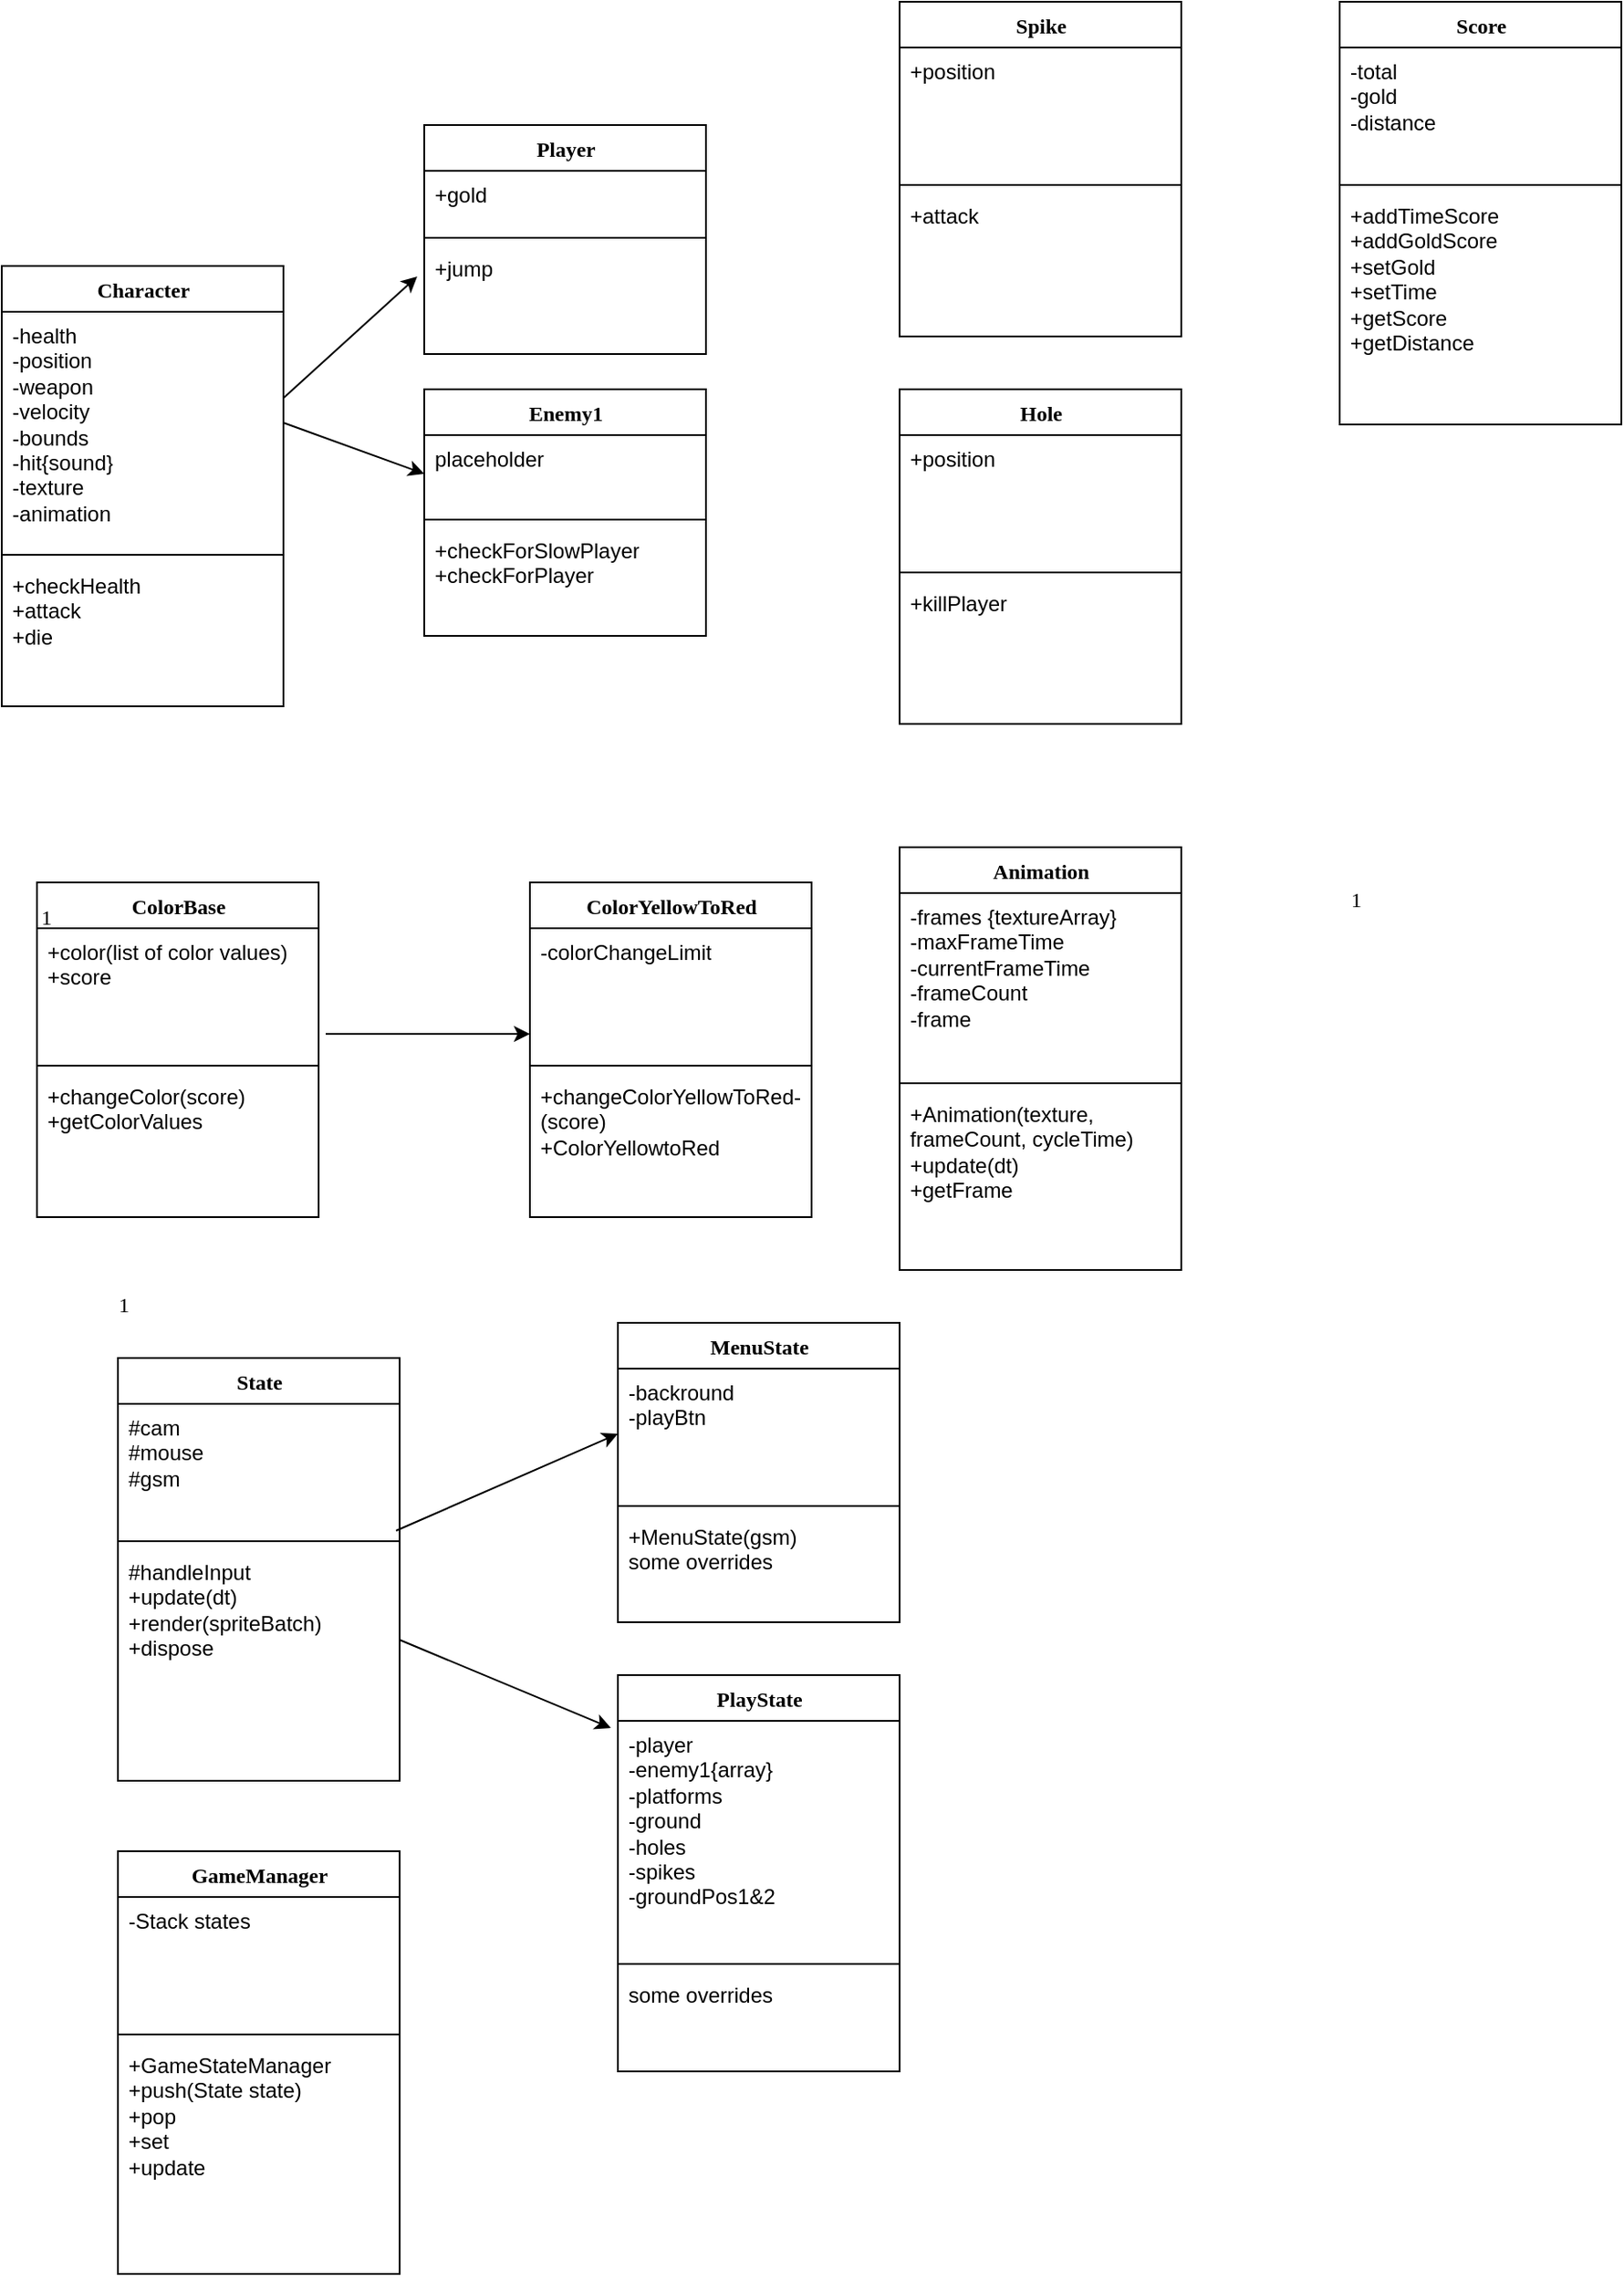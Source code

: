 <mxfile version="12.9.3" type="github"><diagram name="Page-1" id="6133507b-19e7-1e82-6fc7-422aa6c4b21f"><mxGraphModel dx="1342" dy="1715" grid="1" gridSize="10" guides="1" tooltips="1" connect="1" arrows="1" fold="1" page="1" pageScale="1" pageWidth="1100" pageHeight="850" background="#ffffff" math="0" shadow="0"><root><mxCell id="0"/><mxCell id="1" parent="0"/><mxCell id="O8CG_BzLKt932pj2uWMT-12" value="1" style="text;html=1;resizable=0;points=[];align=center;verticalAlign=middle;labelBackgroundColor=#ffffff;fontSize=12;fontFamily=Verdana" parent="1" vertex="1" connectable="0"><mxGeometry x="376" y="-416" as="geometry"><mxPoint x="-15" y="-19" as="offset"/></mxGeometry></mxCell><mxCell id="O8CG_BzLKt932pj2uWMT-23" value="1" style="text;html=1;resizable=0;points=[];align=center;verticalAlign=middle;labelBackgroundColor=#ffffff;fontSize=12;fontFamily=Verdana" parent="1" vertex="1" connectable="0"><mxGeometry x="110" y="-61" as="geometry"><mxPoint x="-15" y="-19" as="offset"/></mxGeometry></mxCell><mxCell id="O8CG_BzLKt932pj2uWMT-28" value="" style="endArrow=classic;html=1;entryX=0;entryY=0.811;entryDx=0;entryDy=0;entryPerimeter=0;" parent="1" target="O8CG_BzLKt932pj2uWMT-31" edge="1"><mxGeometry width="50" height="50" relative="1" as="geometry"><mxPoint x="254" y="-14" as="sourcePoint"/><mxPoint x="400" y="-4" as="targetPoint"/></mxGeometry></mxCell><mxCell id="O8CG_BzLKt932pj2uWMT-29" value="1" style="text;html=1;resizable=0;points=[];align=center;verticalAlign=middle;labelBackgroundColor=#ffffff;fontSize=12;fontFamily=Verdana" parent="1" vertex="1" connectable="0"><mxGeometry x="430" y="-51" as="geometry"><mxPoint x="-15" y="-19" as="offset"/></mxGeometry></mxCell><mxCell id="O8CG_BzLKt932pj2uWMT-34" value="1" style="text;html=1;resizable=0;points=[];align=center;verticalAlign=middle;labelBackgroundColor=#ffffff;fontSize=12;fontFamily=Verdana" parent="1" vertex="1" connectable="0"><mxGeometry x="654" y="-71" as="geometry"><mxPoint x="-15" y="-19" as="offset"/></mxGeometry></mxCell><mxCell id="O8CG_BzLKt932pj2uWMT-39" value="1" style="text;html=1;resizable=0;points=[];align=center;verticalAlign=middle;labelBackgroundColor=#ffffff;fontSize=12;fontFamily=Verdana" parent="1" vertex="1" connectable="0"><mxGeometry x="854" y="-71" as="geometry"><mxPoint x="-15" y="-19" as="offset"/></mxGeometry></mxCell><mxCell id="O8CG_BzLKt932pj2uWMT-44" value="1" style="text;html=1;resizable=0;points=[];align=center;verticalAlign=middle;labelBackgroundColor=#ffffff;fontSize=12;fontFamily=Verdana" parent="1" vertex="1" connectable="0"><mxGeometry x="154" y="159" as="geometry"><mxPoint x="-15" y="-19" as="offset"/></mxGeometry></mxCell><mxCell id="O8CG_BzLKt932pj2uWMT-8" value="Player" style="swimlane;html=1;fontStyle=1;align=center;verticalAlign=top;childLayout=stackLayout;horizontal=1;startSize=26;horizontalStack=0;resizeParent=1;resizeLast=0;collapsible=1;marginBottom=0;swimlaneFillColor=#ffffff;rounded=0;shadow=0;comic=0;labelBackgroundColor=none;strokeWidth=1;fillColor=none;fontFamily=Verdana;fontSize=12" parent="1" vertex="1"><mxGeometry x="310" y="-530" width="160" height="130" as="geometry"/></mxCell><mxCell id="O8CG_BzLKt932pj2uWMT-9" value="+gold" style="text;html=1;strokeColor=none;fillColor=none;align=left;verticalAlign=top;spacingLeft=4;spacingRight=4;whiteSpace=wrap;overflow=hidden;rotatable=0;points=[[0,0.5],[1,0.5]];portConstraint=eastwest;" parent="O8CG_BzLKt932pj2uWMT-8" vertex="1"><mxGeometry y="26" width="160" height="34" as="geometry"/></mxCell><mxCell id="O8CG_BzLKt932pj2uWMT-10" value="" style="line;html=1;strokeWidth=1;fillColor=none;align=left;verticalAlign=middle;spacingTop=-1;spacingLeft=3;spacingRight=3;rotatable=0;labelPosition=right;points=[];portConstraint=eastwest;" parent="O8CG_BzLKt932pj2uWMT-8" vertex="1"><mxGeometry y="60" width="160" height="8" as="geometry"/></mxCell><mxCell id="O8CG_BzLKt932pj2uWMT-11" value="+jump" style="text;html=1;strokeColor=none;fillColor=none;align=left;verticalAlign=top;spacingLeft=4;spacingRight=4;whiteSpace=wrap;overflow=hidden;rotatable=0;points=[[0,0.5],[1,0.5]];portConstraint=eastwest;" parent="O8CG_BzLKt932pj2uWMT-8" vertex="1"><mxGeometry y="68" width="160" height="62" as="geometry"/></mxCell><mxCell id="O8CG_BzLKt932pj2uWMT-3" value="Enemy1" style="swimlane;html=1;fontStyle=1;align=center;verticalAlign=top;childLayout=stackLayout;horizontal=1;startSize=26;horizontalStack=0;resizeParent=1;resizeLast=0;collapsible=1;marginBottom=0;swimlaneFillColor=#ffffff;rounded=0;shadow=0;comic=0;labelBackgroundColor=none;strokeWidth=1;fillColor=none;fontFamily=Verdana;fontSize=12" parent="1" vertex="1"><mxGeometry x="310" y="-380" width="160" height="140" as="geometry"/></mxCell><mxCell id="O8CG_BzLKt932pj2uWMT-5" value="placeholder" style="text;html=1;strokeColor=none;fillColor=none;align=left;verticalAlign=top;spacingLeft=4;spacingRight=4;whiteSpace=wrap;overflow=hidden;rotatable=0;points=[[0,0.5],[1,0.5]];portConstraint=eastwest;" parent="O8CG_BzLKt932pj2uWMT-3" vertex="1"><mxGeometry y="26" width="160" height="44" as="geometry"/></mxCell><mxCell id="O8CG_BzLKt932pj2uWMT-6" value="" style="line;html=1;strokeWidth=1;fillColor=none;align=left;verticalAlign=middle;spacingTop=-1;spacingLeft=3;spacingRight=3;rotatable=0;labelPosition=right;points=[];portConstraint=eastwest;" parent="O8CG_BzLKt932pj2uWMT-3" vertex="1"><mxGeometry y="70" width="160" height="8" as="geometry"/></mxCell><mxCell id="O8CG_BzLKt932pj2uWMT-7" value="+checkForSlowPlayer&lt;br&gt;+checkForPlayer" style="text;html=1;strokeColor=none;fillColor=none;align=left;verticalAlign=top;spacingLeft=4;spacingRight=4;whiteSpace=wrap;overflow=hidden;rotatable=0;points=[[0,0.5],[1,0.5]];portConstraint=eastwest;" parent="O8CG_BzLKt932pj2uWMT-3" vertex="1"><mxGeometry y="78" width="160" height="62" as="geometry"/></mxCell><mxCell id="O8CG_BzLKt932pj2uWMT-14" value="Spike" style="swimlane;html=1;fontStyle=1;align=center;verticalAlign=top;childLayout=stackLayout;horizontal=1;startSize=26;horizontalStack=0;resizeParent=1;resizeLast=0;collapsible=1;marginBottom=0;swimlaneFillColor=#ffffff;rounded=0;shadow=0;comic=0;labelBackgroundColor=none;strokeWidth=1;fillColor=none;fontFamily=Verdana;fontSize=12" parent="1" vertex="1"><mxGeometry x="580" y="-600" width="160" height="190" as="geometry"/></mxCell><mxCell id="O8CG_BzLKt932pj2uWMT-15" value="+position" style="text;html=1;strokeColor=none;fillColor=none;align=left;verticalAlign=top;spacingLeft=4;spacingRight=4;whiteSpace=wrap;overflow=hidden;rotatable=0;points=[[0,0.5],[1,0.5]];portConstraint=eastwest;" parent="O8CG_BzLKt932pj2uWMT-14" vertex="1"><mxGeometry y="26" width="160" height="74" as="geometry"/></mxCell><mxCell id="O8CG_BzLKt932pj2uWMT-16" value="" style="line;html=1;strokeWidth=1;fillColor=none;align=left;verticalAlign=middle;spacingTop=-1;spacingLeft=3;spacingRight=3;rotatable=0;labelPosition=right;points=[];portConstraint=eastwest;" parent="O8CG_BzLKt932pj2uWMT-14" vertex="1"><mxGeometry y="100" width="160" height="8" as="geometry"/></mxCell><mxCell id="O8CG_BzLKt932pj2uWMT-17" value="+attack" style="text;html=1;strokeColor=none;fillColor=none;align=left;verticalAlign=top;spacingLeft=4;spacingRight=4;whiteSpace=wrap;overflow=hidden;rotatable=0;points=[[0,0.5],[1,0.5]];portConstraint=eastwest;" parent="O8CG_BzLKt932pj2uWMT-14" vertex="1"><mxGeometry y="108" width="160" height="82" as="geometry"/></mxCell><mxCell id="O8CG_BzLKt932pj2uWMT-35" value="Score" style="swimlane;html=1;fontStyle=1;align=center;verticalAlign=top;childLayout=stackLayout;horizontal=1;startSize=26;horizontalStack=0;resizeParent=1;resizeLast=0;collapsible=1;marginBottom=0;swimlaneFillColor=#ffffff;rounded=0;shadow=0;comic=0;labelBackgroundColor=none;strokeWidth=1;fillColor=none;fontFamily=Verdana;fontSize=12" parent="1" vertex="1"><mxGeometry x="830" y="-600" width="160" height="240" as="geometry"/></mxCell><mxCell id="O8CG_BzLKt932pj2uWMT-36" value="-total&lt;br&gt;-gold&lt;br&gt;-distance" style="text;html=1;strokeColor=none;fillColor=none;align=left;verticalAlign=top;spacingLeft=4;spacingRight=4;whiteSpace=wrap;overflow=hidden;rotatable=0;points=[[0,0.5],[1,0.5]];portConstraint=eastwest;" parent="O8CG_BzLKt932pj2uWMT-35" vertex="1"><mxGeometry y="26" width="160" height="74" as="geometry"/></mxCell><mxCell id="O8CG_BzLKt932pj2uWMT-37" value="" style="line;html=1;strokeWidth=1;fillColor=none;align=left;verticalAlign=middle;spacingTop=-1;spacingLeft=3;spacingRight=3;rotatable=0;labelPosition=right;points=[];portConstraint=eastwest;" parent="O8CG_BzLKt932pj2uWMT-35" vertex="1"><mxGeometry y="100" width="160" height="8" as="geometry"/></mxCell><mxCell id="O8CG_BzLKt932pj2uWMT-38" value="+addTimeScore&lt;br&gt;+addGoldScore&lt;br&gt;+setGold&lt;br&gt;+setTime&lt;br&gt;+getScore&lt;br&gt;+getDistance&lt;br&gt;&lt;br&gt;" style="text;html=1;strokeColor=none;fillColor=none;align=left;verticalAlign=top;spacingLeft=4;spacingRight=4;whiteSpace=wrap;overflow=hidden;rotatable=0;points=[[0,0.5],[1,0.5]];portConstraint=eastwest;" parent="O8CG_BzLKt932pj2uWMT-35" vertex="1"><mxGeometry y="108" width="160" height="132" as="geometry"/></mxCell><mxCell id="O8CG_BzLKt932pj2uWMT-50" value="1" style="text;html=1;resizable=0;points=[];align=center;verticalAlign=middle;labelBackgroundColor=#ffffff;fontSize=12;fontFamily=Verdana" parent="1" vertex="1" connectable="0"><mxGeometry x="444" y="199" as="geometry"><mxPoint x="-15" y="-19" as="offset"/></mxGeometry></mxCell><mxCell id="O8CG_BzLKt932pj2uWMT-75" value="1" style="text;html=1;resizable=0;points=[];align=center;verticalAlign=middle;labelBackgroundColor=#ffffff;fontSize=12;fontFamily=Verdana" parent="1" vertex="1" connectable="0"><mxGeometry x="136" y="-336" as="geometry"><mxPoint x="-15" y="-19" as="offset"/></mxGeometry></mxCell><mxCell id="O8CG_BzLKt932pj2uWMT-76" value="Character" style="swimlane;html=1;fontStyle=1;align=center;verticalAlign=top;childLayout=stackLayout;horizontal=1;startSize=26;horizontalStack=0;resizeParent=1;resizeLast=0;collapsible=1;marginBottom=0;swimlaneFillColor=#ffffff;rounded=0;shadow=0;comic=0;labelBackgroundColor=none;strokeWidth=1;fillColor=none;fontFamily=Verdana;fontSize=12" parent="1" vertex="1"><mxGeometry x="70" y="-450" width="160" height="250" as="geometry"/></mxCell><mxCell id="O8CG_BzLKt932pj2uWMT-77" value="-health&lt;br&gt;-position&lt;br&gt;-weapon&lt;br&gt;-velocity&lt;br&gt;-bounds&lt;br&gt;-hit{sound}&lt;br&gt;-texture&lt;br&gt;-animation" style="text;html=1;strokeColor=none;fillColor=none;align=left;verticalAlign=top;spacingLeft=4;spacingRight=4;whiteSpace=wrap;overflow=hidden;rotatable=0;points=[[0,0.5],[1,0.5]];portConstraint=eastwest;" parent="O8CG_BzLKt932pj2uWMT-76" vertex="1"><mxGeometry y="26" width="160" height="134" as="geometry"/></mxCell><mxCell id="O8CG_BzLKt932pj2uWMT-78" value="" style="line;html=1;strokeWidth=1;fillColor=none;align=left;verticalAlign=middle;spacingTop=-1;spacingLeft=3;spacingRight=3;rotatable=0;labelPosition=right;points=[];portConstraint=eastwest;" parent="O8CG_BzLKt932pj2uWMT-76" vertex="1"><mxGeometry y="160" width="160" height="8" as="geometry"/></mxCell><mxCell id="O8CG_BzLKt932pj2uWMT-79" value="+checkHealth&lt;br&gt;+attack&lt;br&gt;+die" style="text;html=1;strokeColor=none;fillColor=none;align=left;verticalAlign=top;spacingLeft=4;spacingRight=4;whiteSpace=wrap;overflow=hidden;rotatable=0;points=[[0,0.5],[1,0.5]];portConstraint=eastwest;" parent="O8CG_BzLKt932pj2uWMT-76" vertex="1"><mxGeometry y="168" width="160" height="82" as="geometry"/></mxCell><mxCell id="O8CG_BzLKt932pj2uWMT-24" value="ColorBase" style="swimlane;html=1;fontStyle=1;align=center;verticalAlign=top;childLayout=stackLayout;horizontal=1;startSize=26;horizontalStack=0;resizeParent=1;resizeLast=0;collapsible=1;marginBottom=0;swimlaneFillColor=#ffffff;rounded=0;shadow=0;comic=0;labelBackgroundColor=none;strokeWidth=1;fillColor=none;fontFamily=Verdana;fontSize=12" parent="1" vertex="1"><mxGeometry x="90" y="-100" width="160" height="190" as="geometry"/></mxCell><mxCell id="O8CG_BzLKt932pj2uWMT-25" value="+color(list of color values)&lt;br&gt;+score" style="text;html=1;strokeColor=none;fillColor=none;align=left;verticalAlign=top;spacingLeft=4;spacingRight=4;whiteSpace=wrap;overflow=hidden;rotatable=0;points=[[0,0.5],[1,0.5]];portConstraint=eastwest;" parent="O8CG_BzLKt932pj2uWMT-24" vertex="1"><mxGeometry y="26" width="160" height="74" as="geometry"/></mxCell><mxCell id="O8CG_BzLKt932pj2uWMT-26" value="" style="line;html=1;strokeWidth=1;fillColor=none;align=left;verticalAlign=middle;spacingTop=-1;spacingLeft=3;spacingRight=3;rotatable=0;labelPosition=right;points=[];portConstraint=eastwest;" parent="O8CG_BzLKt932pj2uWMT-24" vertex="1"><mxGeometry y="100" width="160" height="8" as="geometry"/></mxCell><mxCell id="O8CG_BzLKt932pj2uWMT-27" value="+changeColor(score)&lt;br&gt;+getColorValues" style="text;html=1;strokeColor=none;fillColor=none;align=left;verticalAlign=top;spacingLeft=4;spacingRight=4;whiteSpace=wrap;overflow=hidden;rotatable=0;points=[[0,0.5],[1,0.5]];portConstraint=eastwest;" parent="O8CG_BzLKt932pj2uWMT-24" vertex="1"><mxGeometry y="108" width="160" height="82" as="geometry"/></mxCell><mxCell id="O8CG_BzLKt932pj2uWMT-30" value="ColorYellowToRed" style="swimlane;html=1;fontStyle=1;align=center;verticalAlign=top;childLayout=stackLayout;horizontal=1;startSize=26;horizontalStack=0;resizeParent=1;resizeLast=0;collapsible=1;marginBottom=0;swimlaneFillColor=#ffffff;rounded=0;shadow=0;comic=0;labelBackgroundColor=none;strokeWidth=1;fillColor=none;fontFamily=Verdana;fontSize=12" parent="1" vertex="1"><mxGeometry x="370" y="-100" width="160" height="190" as="geometry"/></mxCell><mxCell id="O8CG_BzLKt932pj2uWMT-31" value="-colorChangeLimit" style="text;html=1;strokeColor=none;fillColor=none;align=left;verticalAlign=top;spacingLeft=4;spacingRight=4;whiteSpace=wrap;overflow=hidden;rotatable=0;points=[[0,0.5],[1,0.5]];portConstraint=eastwest;" parent="O8CG_BzLKt932pj2uWMT-30" vertex="1"><mxGeometry y="26" width="160" height="74" as="geometry"/></mxCell><mxCell id="O8CG_BzLKt932pj2uWMT-32" value="" style="line;html=1;strokeWidth=1;fillColor=none;align=left;verticalAlign=middle;spacingTop=-1;spacingLeft=3;spacingRight=3;rotatable=0;labelPosition=right;points=[];portConstraint=eastwest;" parent="O8CG_BzLKt932pj2uWMT-30" vertex="1"><mxGeometry y="100" width="160" height="8" as="geometry"/></mxCell><mxCell id="O8CG_BzLKt932pj2uWMT-33" value="+changeColorYellowToRed-&lt;br&gt;(score)&lt;br&gt;+ColorYellowtoRed" style="text;html=1;strokeColor=none;fillColor=none;align=left;verticalAlign=top;spacingLeft=4;spacingRight=4;whiteSpace=wrap;overflow=hidden;rotatable=0;points=[[0,0.5],[1,0.5]];portConstraint=eastwest;" parent="O8CG_BzLKt932pj2uWMT-30" vertex="1"><mxGeometry y="108" width="160" height="82" as="geometry"/></mxCell><mxCell id="O8CG_BzLKt932pj2uWMT-19" value="Hole" style="swimlane;html=1;fontStyle=1;align=center;verticalAlign=top;childLayout=stackLayout;horizontal=1;startSize=26;horizontalStack=0;resizeParent=1;resizeLast=0;collapsible=1;marginBottom=0;swimlaneFillColor=#ffffff;rounded=0;shadow=0;comic=0;labelBackgroundColor=none;strokeWidth=1;fillColor=none;fontFamily=Verdana;fontSize=12" parent="1" vertex="1"><mxGeometry x="580" y="-380" width="160" height="190" as="geometry"/></mxCell><mxCell id="O8CG_BzLKt932pj2uWMT-20" value="+position" style="text;html=1;strokeColor=none;fillColor=none;align=left;verticalAlign=top;spacingLeft=4;spacingRight=4;whiteSpace=wrap;overflow=hidden;rotatable=0;points=[[0,0.5],[1,0.5]];portConstraint=eastwest;" parent="O8CG_BzLKt932pj2uWMT-19" vertex="1"><mxGeometry y="26" width="160" height="74" as="geometry"/></mxCell><mxCell id="O8CG_BzLKt932pj2uWMT-21" value="" style="line;html=1;strokeWidth=1;fillColor=none;align=left;verticalAlign=middle;spacingTop=-1;spacingLeft=3;spacingRight=3;rotatable=0;labelPosition=right;points=[];portConstraint=eastwest;" parent="O8CG_BzLKt932pj2uWMT-19" vertex="1"><mxGeometry y="100" width="160" height="8" as="geometry"/></mxCell><mxCell id="O8CG_BzLKt932pj2uWMT-22" value="+killPlayer" style="text;html=1;strokeColor=none;fillColor=none;align=left;verticalAlign=top;spacingLeft=4;spacingRight=4;whiteSpace=wrap;overflow=hidden;rotatable=0;points=[[0,0.5],[1,0.5]];portConstraint=eastwest;" parent="O8CG_BzLKt932pj2uWMT-19" vertex="1"><mxGeometry y="108" width="160" height="82" as="geometry"/></mxCell><mxCell id="O8CG_BzLKt932pj2uWMT-85" value="" style="endArrow=classic;html=1;entryX=-0.025;entryY=0.29;entryDx=0;entryDy=0;entryPerimeter=0;" parent="1" target="O8CG_BzLKt932pj2uWMT-11" edge="1"><mxGeometry width="50" height="50" relative="1" as="geometry"><mxPoint x="230" y="-375" as="sourcePoint"/><mxPoint x="280" y="-425" as="targetPoint"/></mxGeometry></mxCell><mxCell id="O8CG_BzLKt932pj2uWMT-86" value="" style="endArrow=classic;html=1;entryX=0;entryY=0.5;entryDx=0;entryDy=0;" parent="1" target="O8CG_BzLKt932pj2uWMT-5" edge="1"><mxGeometry width="50" height="50" relative="1" as="geometry"><mxPoint x="230" y="-361" as="sourcePoint"/><mxPoint x="316" y="-434.02" as="targetPoint"/></mxGeometry></mxCell><mxCell id="O8CG_BzLKt932pj2uWMT-51" value="Animation" style="swimlane;html=1;fontStyle=1;align=center;verticalAlign=top;childLayout=stackLayout;horizontal=1;startSize=26;horizontalStack=0;resizeParent=1;resizeLast=0;collapsible=1;marginBottom=0;swimlaneFillColor=#ffffff;rounded=0;shadow=0;comic=0;labelBackgroundColor=none;strokeWidth=1;fillColor=none;fontFamily=Verdana;fontSize=12" parent="1" vertex="1"><mxGeometry x="580" y="-120" width="160" height="240" as="geometry"/></mxCell><mxCell id="O8CG_BzLKt932pj2uWMT-52" value="-frames {textureArray}&lt;br&gt;-maxFrameTime&lt;br&gt;-currentFrameTime&lt;br&gt;-frameCount&lt;br&gt;-frame" style="text;html=1;strokeColor=none;fillColor=none;align=left;verticalAlign=top;spacingLeft=4;spacingRight=4;whiteSpace=wrap;overflow=hidden;rotatable=0;points=[[0,0.5],[1,0.5]];portConstraint=eastwest;" parent="O8CG_BzLKt932pj2uWMT-51" vertex="1"><mxGeometry y="26" width="160" height="104" as="geometry"/></mxCell><mxCell id="O8CG_BzLKt932pj2uWMT-53" value="" style="line;html=1;strokeWidth=1;fillColor=none;align=left;verticalAlign=middle;spacingTop=-1;spacingLeft=3;spacingRight=3;rotatable=0;labelPosition=right;points=[];portConstraint=eastwest;" parent="O8CG_BzLKt932pj2uWMT-51" vertex="1"><mxGeometry y="130" width="160" height="8" as="geometry"/></mxCell><mxCell id="O8CG_BzLKt932pj2uWMT-73" value="+Animation(texture, frameCount, cycleTime)&lt;br&gt;+update(dt)&lt;br&gt;+getFrame" style="text;html=1;strokeColor=none;fillColor=none;align=left;verticalAlign=top;spacingLeft=4;spacingRight=4;whiteSpace=wrap;overflow=hidden;rotatable=0;points=[[0,0.5],[1,0.5]];portConstraint=eastwest;" parent="O8CG_BzLKt932pj2uWMT-51" vertex="1"><mxGeometry y="138" width="160" height="102" as="geometry"/></mxCell><mxCell id="O8CG_BzLKt932pj2uWMT-87" value="State" style="swimlane;html=1;fontStyle=1;align=center;verticalAlign=top;childLayout=stackLayout;horizontal=1;startSize=26;horizontalStack=0;resizeParent=1;resizeLast=0;collapsible=1;marginBottom=0;swimlaneFillColor=#ffffff;rounded=0;shadow=0;comic=0;labelBackgroundColor=none;strokeWidth=1;fillColor=none;fontFamily=Verdana;fontSize=12" parent="1" vertex="1"><mxGeometry x="136" y="170" width="160" height="240" as="geometry"/></mxCell><mxCell id="O8CG_BzLKt932pj2uWMT-88" value="#cam&lt;br&gt;#mouse&lt;br&gt;#gsm" style="text;html=1;strokeColor=none;fillColor=none;align=left;verticalAlign=top;spacingLeft=4;spacingRight=4;whiteSpace=wrap;overflow=hidden;rotatable=0;points=[[0,0.5],[1,0.5]];portConstraint=eastwest;" parent="O8CG_BzLKt932pj2uWMT-87" vertex="1"><mxGeometry y="26" width="160" height="74" as="geometry"/></mxCell><mxCell id="O8CG_BzLKt932pj2uWMT-89" value="" style="line;html=1;strokeWidth=1;fillColor=none;align=left;verticalAlign=middle;spacingTop=-1;spacingLeft=3;spacingRight=3;rotatable=0;labelPosition=right;points=[];portConstraint=eastwest;" parent="O8CG_BzLKt932pj2uWMT-87" vertex="1"><mxGeometry y="100" width="160" height="8" as="geometry"/></mxCell><mxCell id="O8CG_BzLKt932pj2uWMT-90" value="#handleInput&lt;br&gt;+update(dt)&lt;br&gt;+render(spriteBatch)&lt;br&gt;+dispose" style="text;html=1;strokeColor=none;fillColor=none;align=left;verticalAlign=top;spacingLeft=4;spacingRight=4;whiteSpace=wrap;overflow=hidden;rotatable=0;points=[[0,0.5],[1,0.5]];portConstraint=eastwest;" parent="O8CG_BzLKt932pj2uWMT-87" vertex="1"><mxGeometry y="108" width="160" height="132" as="geometry"/></mxCell><mxCell id="O8CG_BzLKt932pj2uWMT-91" value="MenuState" style="swimlane;html=1;fontStyle=1;align=center;verticalAlign=top;childLayout=stackLayout;horizontal=1;startSize=26;horizontalStack=0;resizeParent=1;resizeLast=0;collapsible=1;marginBottom=0;swimlaneFillColor=#ffffff;rounded=0;shadow=0;comic=0;labelBackgroundColor=none;strokeWidth=1;fillColor=none;fontFamily=Verdana;fontSize=12" parent="1" vertex="1"><mxGeometry x="420" y="150" width="160" height="170" as="geometry"/></mxCell><mxCell id="O8CG_BzLKt932pj2uWMT-92" value="-backround&lt;br&gt;-playBtn" style="text;html=1;strokeColor=none;fillColor=none;align=left;verticalAlign=top;spacingLeft=4;spacingRight=4;whiteSpace=wrap;overflow=hidden;rotatable=0;points=[[0,0.5],[1,0.5]];portConstraint=eastwest;" parent="O8CG_BzLKt932pj2uWMT-91" vertex="1"><mxGeometry y="26" width="160" height="74" as="geometry"/></mxCell><mxCell id="O8CG_BzLKt932pj2uWMT-93" value="" style="line;html=1;strokeWidth=1;fillColor=none;align=left;verticalAlign=middle;spacingTop=-1;spacingLeft=3;spacingRight=3;rotatable=0;labelPosition=right;points=[];portConstraint=eastwest;" parent="O8CG_BzLKt932pj2uWMT-91" vertex="1"><mxGeometry y="100" width="160" height="8" as="geometry"/></mxCell><mxCell id="O8CG_BzLKt932pj2uWMT-94" value="+MenuState(gsm)&lt;br&gt;some overrides" style="text;html=1;strokeColor=none;fillColor=none;align=left;verticalAlign=top;spacingLeft=4;spacingRight=4;whiteSpace=wrap;overflow=hidden;rotatable=0;points=[[0,0.5],[1,0.5]];portConstraint=eastwest;" parent="O8CG_BzLKt932pj2uWMT-91" vertex="1"><mxGeometry y="108" width="160" height="62" as="geometry"/></mxCell><mxCell id="O8CG_BzLKt932pj2uWMT-45" value="PlayState" style="swimlane;html=1;fontStyle=1;align=center;verticalAlign=top;childLayout=stackLayout;horizontal=1;startSize=26;horizontalStack=0;resizeParent=1;resizeLast=0;collapsible=1;marginBottom=0;swimlaneFillColor=#ffffff;rounded=0;shadow=0;comic=0;labelBackgroundColor=none;strokeWidth=1;fillColor=none;fontFamily=Verdana;fontSize=12" parent="1" vertex="1"><mxGeometry x="420" y="350" width="160" height="225" as="geometry"/></mxCell><mxCell id="O8CG_BzLKt932pj2uWMT-46" value="-player&lt;br&gt;-enemy1{array}&lt;br&gt;-platforms&lt;br&gt;-ground&lt;br&gt;-holes&lt;br&gt;-spikes&lt;br&gt;-groundPos1&amp;amp;2" style="text;html=1;strokeColor=none;fillColor=none;align=left;verticalAlign=top;spacingLeft=4;spacingRight=4;whiteSpace=wrap;overflow=hidden;rotatable=0;points=[[0,0.5],[1,0.5]];portConstraint=eastwest;" parent="O8CG_BzLKt932pj2uWMT-45" vertex="1"><mxGeometry y="26" width="160" height="134" as="geometry"/></mxCell><mxCell id="O8CG_BzLKt932pj2uWMT-47" value="" style="line;html=1;strokeWidth=1;fillColor=none;align=left;verticalAlign=middle;spacingTop=-1;spacingLeft=3;spacingRight=3;rotatable=0;labelPosition=right;points=[];portConstraint=eastwest;" parent="O8CG_BzLKt932pj2uWMT-45" vertex="1"><mxGeometry y="160" width="160" height="8" as="geometry"/></mxCell><mxCell id="O8CG_BzLKt932pj2uWMT-48" value="some overrides&amp;nbsp;" style="text;html=1;strokeColor=none;fillColor=none;align=left;verticalAlign=top;spacingLeft=4;spacingRight=4;whiteSpace=wrap;overflow=hidden;rotatable=0;points=[[0,0.5],[1,0.5]];portConstraint=eastwest;" parent="O8CG_BzLKt932pj2uWMT-45" vertex="1"><mxGeometry y="168" width="160" height="52" as="geometry"/></mxCell><mxCell id="O8CG_BzLKt932pj2uWMT-100" value="" style="endArrow=classic;html=1;entryX=0;entryY=0.5;entryDx=0;entryDy=0;" parent="1" target="O8CG_BzLKt932pj2uWMT-92" edge="1"><mxGeometry width="50" height="50" relative="1" as="geometry"><mxPoint x="294" y="268.02" as="sourcePoint"/><mxPoint x="370" y="199" as="targetPoint"/></mxGeometry></mxCell><mxCell id="O8CG_BzLKt932pj2uWMT-101" value="" style="endArrow=classic;html=1;entryX=-0.025;entryY=0.03;entryDx=0;entryDy=0;entryPerimeter=0;" parent="1" target="O8CG_BzLKt932pj2uWMT-46" edge="1"><mxGeometry width="50" height="50" relative="1" as="geometry"><mxPoint x="296" y="330" as="sourcePoint"/><mxPoint x="376" y="359" as="targetPoint"/></mxGeometry></mxCell><mxCell id="O8CG_BzLKt932pj2uWMT-40" value="GameManager" style="swimlane;html=1;fontStyle=1;align=center;verticalAlign=top;childLayout=stackLayout;horizontal=1;startSize=26;horizontalStack=0;resizeParent=1;resizeLast=0;collapsible=1;marginBottom=0;swimlaneFillColor=#ffffff;rounded=0;shadow=0;comic=0;labelBackgroundColor=none;strokeWidth=1;fillColor=none;fontFamily=Verdana;fontSize=12" parent="1" vertex="1"><mxGeometry x="136" y="450" width="160" height="240" as="geometry"/></mxCell><mxCell id="O8CG_BzLKt932pj2uWMT-41" value="-Stack states&lt;br&gt;" style="text;html=1;strokeColor=none;fillColor=none;align=left;verticalAlign=top;spacingLeft=4;spacingRight=4;whiteSpace=wrap;overflow=hidden;rotatable=0;points=[[0,0.5],[1,0.5]];portConstraint=eastwest;" parent="O8CG_BzLKt932pj2uWMT-40" vertex="1"><mxGeometry y="26" width="160" height="74" as="geometry"/></mxCell><mxCell id="O8CG_BzLKt932pj2uWMT-42" value="" style="line;html=1;strokeWidth=1;fillColor=none;align=left;verticalAlign=middle;spacingTop=-1;spacingLeft=3;spacingRight=3;rotatable=0;labelPosition=right;points=[];portConstraint=eastwest;" parent="O8CG_BzLKt932pj2uWMT-40" vertex="1"><mxGeometry y="100" width="160" height="8" as="geometry"/></mxCell><mxCell id="O8CG_BzLKt932pj2uWMT-43" value="+GameStateManager&lt;br&gt;+push(State state)&lt;br&gt;+pop&lt;br&gt;+set&lt;br&gt;+update" style="text;html=1;strokeColor=none;fillColor=none;align=left;verticalAlign=top;spacingLeft=4;spacingRight=4;whiteSpace=wrap;overflow=hidden;rotatable=0;points=[[0,0.5],[1,0.5]];portConstraint=eastwest;" parent="O8CG_BzLKt932pj2uWMT-40" vertex="1"><mxGeometry y="108" width="160" height="132" as="geometry"/></mxCell></root></mxGraphModel></diagram></mxfile>